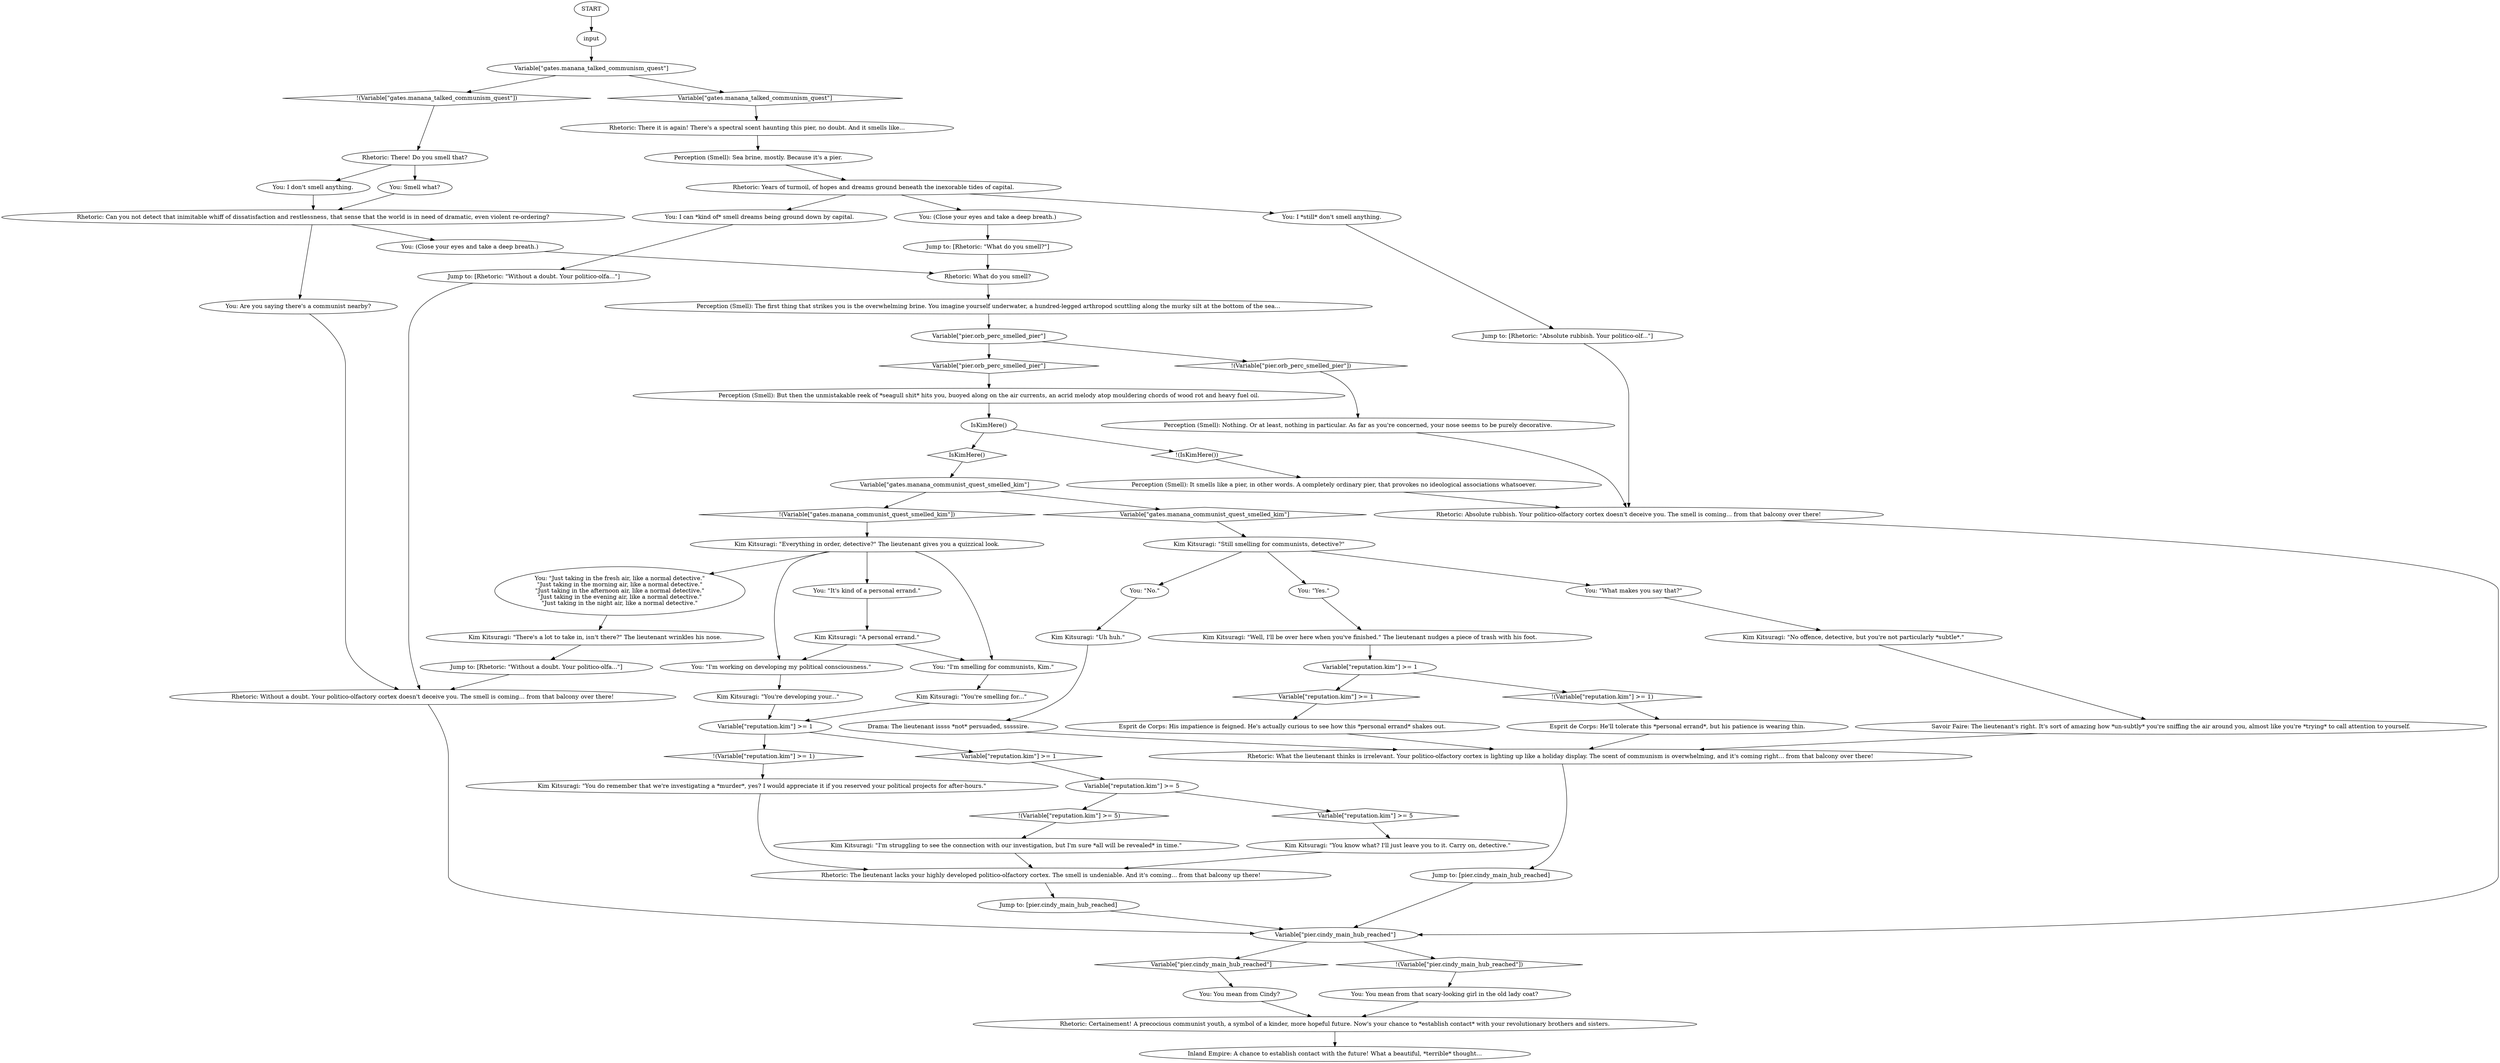 # PIER ORB / communistquest
# Rhetoric smells a communist around here. Part of the Communist Dream Quest
# ==================================================
digraph G {
	  0 [label="START"];
	  1 [label="input"];
	  2 [label="Rhetoric: Absolute rubbish. Your politico-olfactory cortex doesn't deceive you. The smell is coming... from that balcony over there!"];
	  3 [label="You: \"I'm working on developing my political consciousness.\""];
	  4 [label="You: I can *kind of* smell dreams being ground down by capital."];
	  5 [label="You: \"Yes.\""];
	  6 [label="Kim Kitsuragi: \"You're developing your...\""];
	  7 [label="Variable[\"pier.cindy_main_hub_reached\"]"];
	  8 [label="Variable[\"pier.cindy_main_hub_reached\"]", shape=diamond];
	  9 [label="!(Variable[\"pier.cindy_main_hub_reached\"])", shape=diamond];
	  10 [label="You: \"No.\""];
	  11 [label="Perception (Smell): The first thing that strikes you is the overwhelming brine. You imagine yourself underwater, a hundred-legged arthropod scuttling along the murky silt at the bottom of the sea..."];
	  12 [label="Rhetoric: Without a doubt. Your politico-olfactory cortex doesn't deceive you. The smell is coming... from that balcony over there!"];
	  13 [label="Kim Kitsuragi: \"There's a lot to take in, isn't there?\" The lieutenant wrinkles his nose."];
	  14 [label="Kim Kitsuragi: \"You know what? I'll just leave you to it. Carry on, detective.\""];
	  15 [label="Variable[\"gates.manana_talked_communism_quest\"]"];
	  16 [label="Variable[\"gates.manana_talked_communism_quest\"]", shape=diamond];
	  17 [label="!(Variable[\"gates.manana_talked_communism_quest\"])", shape=diamond];
	  18 [label="Variable[\"reputation.kim\"] >= 5"];
	  19 [label="Variable[\"reputation.kim\"] >= 5", shape=diamond];
	  20 [label="!(Variable[\"reputation.kim\"] >= 5)", shape=diamond];
	  21 [label="Kim Kitsuragi: \"Still smelling for communists, detective?\""];
	  22 [label="Perception (Smell): It smells like a pier, in other words. A completely ordinary pier, that provokes no ideological associations whatsoever."];
	  23 [label="You: You mean from Cindy?"];
	  24 [label="Jump to: [Rhetoric: \"Without a doubt. Your politico-olfa...\"]"];
	  25 [label="Kim Kitsuragi: \"I'm struggling to see the connection with our investigation, but I'm sure *all will be revealed* in time.\""];
	  26 [label="You: (Close your eyes and take a deep breath.)"];
	  27 [label="You: Are you saying there's a communist nearby?"];
	  28 [label="Perception (Smell): But then the unmistakable reek of *seagull shit* hits you, buoyed along on the air currents, an acrid melody atop mouldering chords of wood rot and heavy fuel oil."];
	  29 [label="Kim Kitsuragi: \"Everything in order, detective?\" The lieutenant gives you a quizzical look."];
	  30 [label="Kim Kitsuragi: \"A personal errand.\""];
	  31 [label="Kim Kitsuragi: \"Well, I'll be over here when you've finished.\" The lieutenant nudges a piece of trash with his foot."];
	  32 [label="Jump to: [pier.cindy_main_hub_reached]"];
	  33 [label="Rhetoric: Years of turmoil, of hopes and dreams ground beneath the inexorable tides of capital."];
	  34 [label="You: Smell what?"];
	  35 [label="Inland Empire: A chance to establish contact with the future! What a beautiful, *terrible* thought..."];
	  36 [label="You: \"It's kind of a personal errand.\""];
	  37 [label="Kim Kitsuragi: \"You do remember that we're investigating a *murder*, yes? I would appreciate it if you reserved your political projects for after-hours.\""];
	  38 [label="Rhetoric: Can you not detect that inimitable whiff of dissatisfaction and restlessness, that sense that the world is in need of dramatic, even violent re-ordering?"];
	  39 [label="Savoir Faire: The lieutenant's right. It's sort of amazing how *un-subtly* you're sniffing the air around you, almost like you're *trying* to call attention to yourself."];
	  40 [label="Rhetoric: There! Do you smell that?"];
	  41 [label="You: I don't smell anything."];
	  42 [label="IsKimHere()"];
	  43 [label="IsKimHere()", shape=diamond];
	  44 [label="!(IsKimHere())", shape=diamond];
	  45 [label="You: I *still* don't smell anything."];
	  46 [label="Jump to: [Rhetoric: \"Without a doubt. Your politico-olfa...\"]"];
	  47 [label="Rhetoric: What do you smell?"];
	  48 [label="You: \"I'm smelling for communists, Kim.\""];
	  49 [label="Kim Kitsuragi: \"Uh huh.\""];
	  50 [label="Jump to: [Rhetoric: \"Absolute rubbish. Your politico-olf...\"]"];
	  51 [label="Rhetoric: There it is again! There's a spectral scent haunting this pier, no doubt. And it smells like..."];
	  52 [label="Variable[\"gates.manana_communist_quest_smelled_kim\"]"];
	  53 [label="Variable[\"gates.manana_communist_quest_smelled_kim\"]", shape=diamond];
	  54 [label="!(Variable[\"gates.manana_communist_quest_smelled_kim\"])", shape=diamond];
	  55 [label="Variable[\"reputation.kim\"] >= 1"];
	  56 [label="Variable[\"reputation.kim\"] >= 1", shape=diamond];
	  57 [label="!(Variable[\"reputation.kim\"] >= 1)", shape=diamond];
	  58 [label="Perception (Smell): Nothing. Or at least, nothing in particular. As far as you're concerned, your nose seems to be purely decorative."];
	  59 [label="Kim Kitsuragi: \"No offence, detective, but you're not particularly *subtle*.\""];
	  60 [label="Rhetoric: The lieutenant lacks your highly developed politico-olfactory cortex. The smell is undeniable. And it's coming... from that balcony up there!"];
	  61 [label="You: \"What makes you say that?\""];
	  62 [label="Rhetoric: What the lieutenant thinks is irrelevant. Your politico-olfactory cortex is lighting up like a holiday display. The scent of communism is overwhelming, and it's coming right... from that balcony over there!"];
	  63 [label="You: You mean from that scary-looking girl in the old lady coat?"];
	  64 [label="Variable[\"reputation.kim\"] >= 1"];
	  65 [label="Variable[\"reputation.kim\"] >= 1", shape=diamond];
	  66 [label="!(Variable[\"reputation.kim\"] >= 1)", shape=diamond];
	  67 [label="Jump to: [Rhetoric: \"What do you smell?\"]"];
	  68 [label="Perception (Smell): Sea brine, mostly. Because it's a pier."];
	  70 [label="You: \"Just taking in the fresh air, like a normal detective.\"\n\"Just taking in the morning air, like a normal detective.\"\n\"Just taking in the afternoon air, like a normal detective.\"\n\"Just taking in the evening air, like a normal detective.\"\n\"Just taking in the night air, like a normal detective.\""];
	  71 [label="Esprit de Corps: He'll tolerate this *personal errand*, but his patience is wearing thin."];
	  72 [label="Kim Kitsuragi: \"You're smelling for...\""];
	  73 [label="Esprit de Corps: His impatience is feigned. He's actually curious to see how this *personal errand* shakes out."];
	  74 [label="Drama: The lieutenant issss *not* persuaded, sssssire."];
	  75 [label="Variable[\"pier.orb_perc_smelled_pier\"]"];
	  76 [label="Variable[\"pier.orb_perc_smelled_pier\"]", shape=diamond];
	  77 [label="!(Variable[\"pier.orb_perc_smelled_pier\"])", shape=diamond];
	  78 [label="Rhetoric: Certainement! A precocious communist youth, a symbol of a kinder, more hopeful future. Now's your chance to *establish contact* with your revolutionary brothers and sisters."];
	  79 [label="Jump to: [pier.cindy_main_hub_reached]"];
	  80 [label="You: (Close your eyes and take a deep breath.)"];
	  0 -> 1
	  1 -> 15
	  2 -> 7
	  3 -> 6
	  4 -> 46
	  5 -> 31
	  6 -> 64
	  7 -> 8
	  7 -> 9
	  8 -> 23
	  9 -> 63
	  10 -> 49
	  11 -> 75
	  12 -> 7
	  13 -> 24
	  14 -> 60
	  15 -> 16
	  15 -> 17
	  16 -> 51
	  17 -> 40
	  18 -> 19
	  18 -> 20
	  19 -> 14
	  20 -> 25
	  21 -> 10
	  21 -> 61
	  21 -> 5
	  22 -> 2
	  23 -> 78
	  24 -> 12
	  25 -> 60
	  26 -> 47
	  27 -> 12
	  28 -> 42
	  29 -> 48
	  29 -> 3
	  29 -> 36
	  29 -> 70
	  30 -> 48
	  30 -> 3
	  31 -> 55
	  32 -> 7
	  33 -> 80
	  33 -> 4
	  33 -> 45
	  34 -> 38
	  36 -> 30
	  37 -> 60
	  38 -> 26
	  38 -> 27
	  39 -> 62
	  40 -> 41
	  40 -> 34
	  41 -> 38
	  42 -> 43
	  42 -> 44
	  43 -> 52
	  44 -> 22
	  45 -> 50
	  46 -> 12
	  47 -> 11
	  48 -> 72
	  49 -> 74
	  50 -> 2
	  51 -> 68
	  52 -> 53
	  52 -> 54
	  53 -> 21
	  54 -> 29
	  55 -> 56
	  55 -> 57
	  56 -> 73
	  57 -> 71
	  58 -> 2
	  59 -> 39
	  60 -> 79
	  61 -> 59
	  62 -> 32
	  63 -> 78
	  64 -> 65
	  64 -> 66
	  65 -> 18
	  66 -> 37
	  67 -> 47
	  68 -> 33
	  70 -> 13
	  71 -> 62
	  72 -> 64
	  73 -> 62
	  74 -> 62
	  75 -> 76
	  75 -> 77
	  76 -> 28
	  77 -> 58
	  78 -> 35
	  79 -> 7
	  80 -> 67
}

